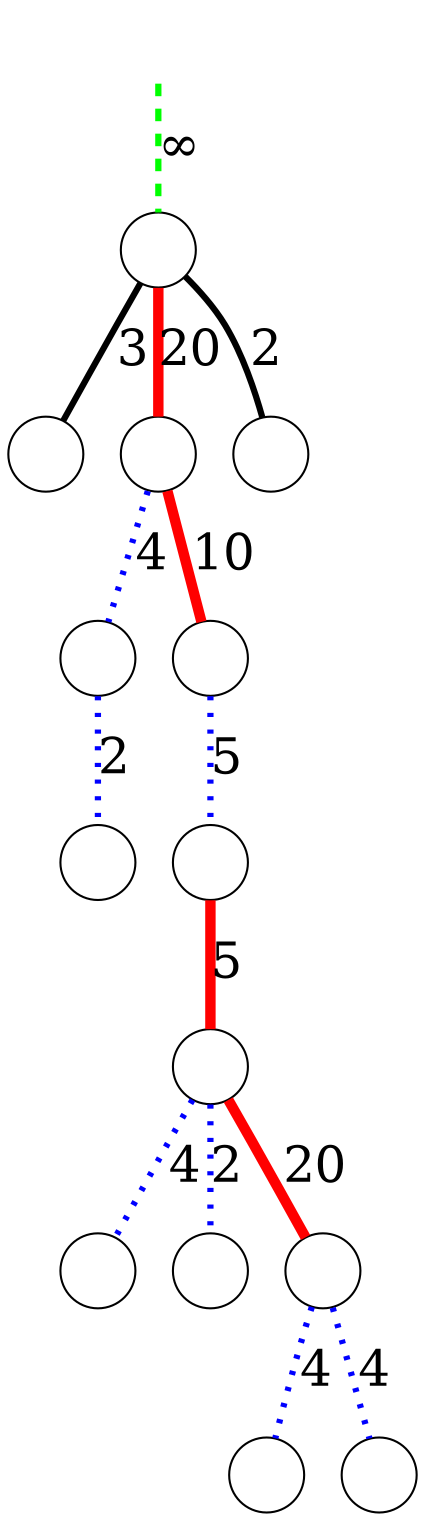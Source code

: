 digraph
{
	node [shape=circle, label=""];
	edge [dir=both, arrowtail=none, arrowhead=none, penwidth=3, fontsize=24];

	r -> n00 [label="&infin;", color=green, style=dashed];
	n00 -> n10 [label=3];
	n00 -> n11 [label=20, color=red, penwidth=5];
	n00 -> n12 [label=2];
	n11 -> n20 [label=4, color=blue, style=dotted];
	n11 -> n21 [label=10, color=red, penwidth=5];
	n20 -> n30 [label=2, color=blue, style=dotted];
	n21 -> n31 [label=5, color=blue, style=dotted];
	n31 -> n40 [label=5, color=red, penwidth=5];
	n40 -> n50 [label=4, color=blue, style=dotted];
	n40 -> n51 [label=2, color=blue, style=dotted];
	n40 -> n52 [label=20, color=red, penwidth=5];
	n52 -> n60 [label=4, color=blue, style=dotted];
	n52 -> n61 [label=4, color=blue, style=dotted];

	r [style=invisible];
}
